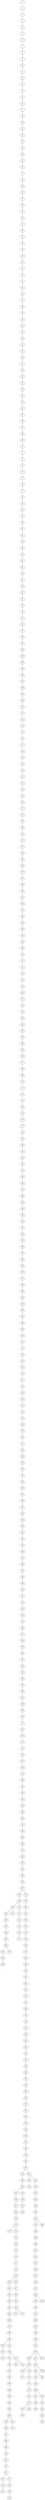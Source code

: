 graph G {
0
1
2
3
4
5
6
7
8
9
10
11
12
13
14
15
16
17
18
19
20
21
22
23
24
25
26
27
28
29
30
31
32
33
34
35
36
37
38
39
40
41
42
43
44
45
46
47
48
49
50
51
52
53
54
55
56
57
58
59
60
61
62
63
64
65
66
67
68
69
70
71
72
73
74
75
76
77
78
79
80
81
82
83
84
85
86
87
88
89
90
91
92
93
94
95
96
97
98
99
100
101
102
103
104
105
106
107
108
109
110
111
112
113
114
115
116
117
118
119
120
121
122
123
124
125
126
127
128
129
130
131
132
133
134
135
136
137
138
139
140
141
142
143
144
145
146
147
148
149
150
151
152
153
154
155
156
157
158
159
160
161
162
163
164
165
166
167
168
169
170
171
172
173
174
175
176
177
178
179
180
181
182
183
184
185
186
187
188
189
190
191
192
193
194
195
196
197
198
199
200
201
202
203
204
205
206
207
208
209
210
211
212
213
214
215
216
217
218
219
220
221
222
223
224
225
226
227
228
229
230
231
232
233
234
235
236
237
238
239
240
241
242
243
244
245
246
247
248
249
250
251
252
253
254
255
256
257
258
259
260
261
262
263
264
265
266
267
268
269
270
271
272
273
274
275
276
277
278
279
280
281
282
283
284
285
286
287
288
289
290
291
292
293
294
295
296
297
298
299
300
301
302
303
304
305
306
307
308
309
310
311
312
313
314
315
316
317
318
319
320
321
322
323
324
325
326
327
328
329
330
331
332
333
334
335
336
337
338
339
340
341
342
343
344
345
346
347
348
349
350
351
352
353
354
355
356
357
358
359
360
361
362
363
364
365
366
367
368
369
370
371
372
373
374
375
376
377
378
379
380
381
382
383
384
385
386
387
388
389
390
391
392
393
394
395
396
397
398
399
400
401
402
403
404
405
406
407
408
409
410
411
412
413
414
415
416
417
418
419
420
421
422
423
424
425
426
427
428
429
430
431
432
433
434
435
436
437
438
439
440
441
442
443
444
445
446
447
448
449
450
451
452
453
454
455
456
457
458
459
460
461
462
463
464
465
466
467
468
469
470
471
472
473
474
475
476
477
478
479
480
481
482
483
484
485
486
487
488
489
490
491
492
493
494
495
496
497
498
499
308 -- 309
307 -- 308
306 -- 307
306 -- 310
305 -- 306
304 -- 305
303 -- 304
302 -- 303
301 -- 302
300 -- 301
300 -- 311
299 -- 300
316 -- 317
315 -- 316
314 -- 315
313 -- 314
312 -- 313
299 -- 312
298 -- 299
297 -- 298
370 -- 371
391 -- 392
390 -- 391
389 -- 390
415 -- 416
414 -- 415
413 -- 414
419 -- 420
418 -- 419
417 -- 418
413 -- 417
412 -- 413
411 -- 412
410 -- 411
409 -- 410
408 -- 409
407 -- 408
406 -- 407
405 -- 406
404 -- 405
421 -- 422
404 -- 421
403 -- 404
402 -- 403
401 -- 402
400 -- 401
399 -- 400
398 -- 399
397 -- 398
396 -- 397
395 -- 396
394 -- 395
423 -- 424
423 -- 425
394 -- 423
393 -- 394
389 -- 393
388 -- 389
387 -- 388
386 -- 387
385 -- 386
384 -- 385
383 -- 384
382 -- 383
381 -- 382
380 -- 381
379 -- 380
430 -- 431
430 -- 432
429 -- 430
428 -- 429
427 -- 428
426 -- 427
379 -- 426
378 -- 379
377 -- 378
376 -- 377
375 -- 376
374 -- 375
373 -- 374
372 -- 373
370 -- 372
369 -- 370
368 -- 369
367 -- 368
366 -- 367
365 -- 366
364 -- 365
435 -- 436
434 -- 435
433 -- 434
364 -- 433
363 -- 364
362 -- 363
361 -- 362
438 -- 439
437 -- 438
470 -- 471
469 -- 470
478 -- 479
477 -- 478
477 -- 480
476 -- 477
475 -- 476
474 -- 475
473 -- 474
472 -- 473
469 -- 472
468 -- 469
467 -- 468
488 -- 489
487 -- 488
486 -- 487
493 -- 494
492 -- 493
491 -- 492
490 -- 491
486 -- 490
485 -- 486
484 -- 485
483 -- 484
483 -- 495
482 -- 483
482 -- 496
481 -- 482
467 -- 481
467 -- 497
466 -- 467
465 -- 466
464 -- 465
463 -- 464
462 -- 463
461 -- 462
460 -- 461
459 -- 460
458 -- 459
458 -- 498
457 -- 458
456 -- 457
455 -- 456
454 -- 455
453 -- 454
452 -- 453
451 -- 452
450 -- 451
449 -- 450
448 -- 449
447 -- 448
446 -- 447
446 -- 499
445 -- 446
444 -- 445
443 -- 444
442 -- 443
441 -- 442
440 -- 441
437 -- 440
361 -- 437
360 -- 361
359 -- 360
358 -- 359
357 -- 358
356 -- 357
355 -- 356
354 -- 355
353 -- 354
352 -- 353
351 -- 352
350 -- 351
349 -- 350
348 -- 349
347 -- 348
346 -- 347
345 -- 346
344 -- 345
343 -- 344
342 -- 343
341 -- 342
340 -- 341
339 -- 340
338 -- 339
337 -- 338
336 -- 337
335 -- 336
334 -- 335
333 -- 334
332 -- 333
331 -- 332
330 -- 331
329 -- 330
328 -- 329
327 -- 328
326 -- 327
325 -- 326
324 -- 325
323 -- 324
322 -- 323
321 -- 322
320 -- 321
319 -- 320
318 -- 319
297 -- 318
296 -- 297
295 -- 296
294 -- 295
293 -- 294
292 -- 293
291 -- 292
290 -- 291
289 -- 290
288 -- 289
287 -- 288
286 -- 287
285 -- 286
284 -- 285
283 -- 284
282 -- 283
281 -- 282
280 -- 281
279 -- 280
278 -- 279
277 -- 278
276 -- 277
275 -- 276
274 -- 275
273 -- 274
272 -- 273
271 -- 272
270 -- 271
269 -- 270
268 -- 269
267 -- 268
266 -- 267
265 -- 266
264 -- 265
263 -- 264
262 -- 263
261 -- 262
260 -- 261
259 -- 260
258 -- 259
257 -- 258
256 -- 257
255 -- 256
254 -- 255
253 -- 254
252 -- 253
251 -- 252
250 -- 251
249 -- 250
248 -- 249
247 -- 248
246 -- 247
245 -- 246
244 -- 245
243 -- 244
242 -- 243
241 -- 242
240 -- 241
239 -- 240
238 -- 239
237 -- 238
236 -- 237
235 -- 236
234 -- 235
233 -- 234
232 -- 233
231 -- 232
230 -- 231
229 -- 230
228 -- 229
227 -- 228
226 -- 227
225 -- 226
224 -- 225
223 -- 224
222 -- 223
221 -- 222
220 -- 221
219 -- 220
218 -- 219
217 -- 218
216 -- 217
215 -- 216
214 -- 215
213 -- 214
212 -- 213
211 -- 212
210 -- 211
209 -- 210
208 -- 209
207 -- 208
206 -- 207
205 -- 206
204 -- 205
203 -- 204
202 -- 203
201 -- 202
200 -- 201
199 -- 200
198 -- 199
197 -- 198
196 -- 197
195 -- 196
194 -- 195
193 -- 194
192 -- 193
191 -- 192
190 -- 191
189 -- 190
188 -- 189
187 -- 188
186 -- 187
185 -- 186
184 -- 185
183 -- 184
182 -- 183
181 -- 182
180 -- 181
179 -- 180
178 -- 179
177 -- 178
176 -- 177
175 -- 176
174 -- 175
173 -- 174
172 -- 173
171 -- 172
170 -- 171
169 -- 170
168 -- 169
167 -- 168
166 -- 167
165 -- 166
164 -- 165
163 -- 164
162 -- 163
161 -- 162
160 -- 161
159 -- 160
158 -- 159
157 -- 158
156 -- 157
155 -- 156
154 -- 155
153 -- 154
152 -- 153
151 -- 152
150 -- 151
149 -- 150
148 -- 149
147 -- 148
146 -- 147
145 -- 146
144 -- 145
143 -- 144
142 -- 143
141 -- 142
140 -- 141
139 -- 140
138 -- 139
137 -- 138
136 -- 137
135 -- 136
134 -- 135
133 -- 134
132 -- 133
131 -- 132
130 -- 131
129 -- 130
128 -- 129
127 -- 128
126 -- 127
125 -- 126
124 -- 125
123 -- 124
122 -- 123
121 -- 122
120 -- 121
119 -- 120
118 -- 119
117 -- 118
116 -- 117
115 -- 116
114 -- 115
113 -- 114
112 -- 113
111 -- 112
110 -- 111
109 -- 110
108 -- 109
107 -- 108
106 -- 107
105 -- 106
104 -- 105
103 -- 104
102 -- 103
101 -- 102
100 -- 101
99 -- 100
98 -- 99
97 -- 98
96 -- 97
95 -- 96
94 -- 95
93 -- 94
92 -- 93
91 -- 92
90 -- 91
89 -- 90
88 -- 89
87 -- 88
86 -- 87
85 -- 86
84 -- 85
83 -- 84
82 -- 83
81 -- 82
80 -- 81
79 -- 80
78 -- 79
77 -- 78
76 -- 77
75 -- 76
74 -- 75
73 -- 74
72 -- 73
71 -- 72
70 -- 71
69 -- 70
68 -- 69
67 -- 68
66 -- 67
65 -- 66
64 -- 65
63 -- 64
62 -- 63
61 -- 62
60 -- 61
59 -- 60
58 -- 59
57 -- 58
56 -- 57
55 -- 56
54 -- 55
53 -- 54
52 -- 53
51 -- 52
50 -- 51
49 -- 50
48 -- 49
47 -- 48
46 -- 47
45 -- 46
44 -- 45
43 -- 44
42 -- 43
41 -- 42
40 -- 41
39 -- 40
38 -- 39
37 -- 38
36 -- 37
35 -- 36
34 -- 35
33 -- 34
32 -- 33
31 -- 32
30 -- 31
29 -- 30
28 -- 29
27 -- 28
26 -- 27
25 -- 26
24 -- 25
23 -- 24
22 -- 23
21 -- 22
20 -- 21
19 -- 20
18 -- 19
17 -- 18
16 -- 17
15 -- 16
14 -- 15
13 -- 14
12 -- 13
11 -- 12
10 -- 11
9 -- 10
8 -- 9
7 -- 8
6 -- 7
5 -- 6
4 -- 5
3 -- 4
2 -- 3
1 -- 2
0 -- 1
}
